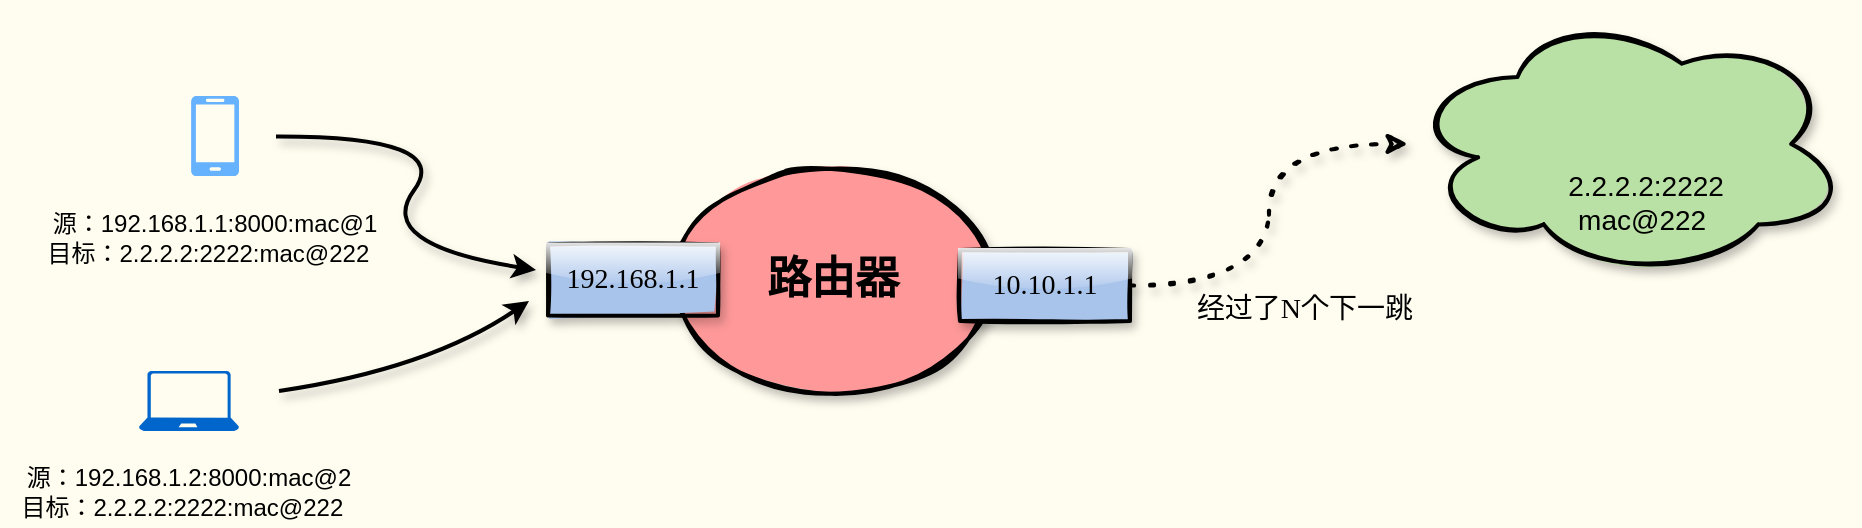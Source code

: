 <mxfile version="14.4.3" type="github">
  <diagram id="aZXABbXW0xjVB7LvO0f2" name="第 1 页">
    <mxGraphModel dx="1426" dy="800" grid="0" gridSize="10" guides="1" tooltips="1" connect="1" arrows="1" fold="1" page="1" pageScale="1" pageWidth="1169" pageHeight="827" background="#FFFDF0" math="0" shadow="0">
      <root>
        <mxCell id="0" />
        <mxCell id="1" parent="0" />
        <mxCell id="kH6JTMU_E28Y3a_ak_Uv-8" value="" style="pointerEvents=1;shadow=0;dashed=0;html=1;strokeColor=none;labelPosition=center;verticalLabelPosition=bottom;verticalAlign=top;align=center;fillColor=#66B2FF;shape=mxgraph.azure.mobile" vertex="1" parent="1">
          <mxGeometry x="193.5" y="213" width="24" height="40" as="geometry" />
        </mxCell>
        <mxCell id="kH6JTMU_E28Y3a_ak_Uv-11" value="" style="aspect=fixed;pointerEvents=1;shadow=0;dashed=0;html=1;strokeColor=none;labelPosition=center;verticalLabelPosition=bottom;verticalAlign=top;align=center;fillColor=#0066CC;shape=mxgraph.azure.laptop" vertex="1" parent="1">
          <mxGeometry x="167.5" y="350.5" width="50" height="30" as="geometry" />
        </mxCell>
        <mxCell id="kH6JTMU_E28Y3a_ak_Uv-12" style="edgeStyle=orthogonalEdgeStyle;rounded=0;orthogonalLoop=1;jettySize=auto;html=1;exitX=0.5;exitY=1;exitDx=0;exitDy=0;exitPerimeter=0;" edge="1" parent="1" source="kH6JTMU_E28Y3a_ak_Uv-11" target="kH6JTMU_E28Y3a_ak_Uv-11">
          <mxGeometry relative="1" as="geometry" />
        </mxCell>
        <mxCell id="kH6JTMU_E28Y3a_ak_Uv-19" value="" style="curved=1;endArrow=classic;html=1;shadow=1;strokeWidth=2;" edge="1" parent="1">
          <mxGeometry width="50" height="50" relative="1" as="geometry">
            <mxPoint x="236" y="233.25" as="sourcePoint" />
            <mxPoint x="366" y="300" as="targetPoint" />
            <Array as="points">
              <mxPoint x="325" y="233" />
              <mxPoint x="285" y="287.25" />
            </Array>
          </mxGeometry>
        </mxCell>
        <mxCell id="kH6JTMU_E28Y3a_ak_Uv-20" value="" style="curved=1;endArrow=classic;html=1;shadow=1;strokeWidth=2;" edge="1" parent="1">
          <mxGeometry width="50" height="50" relative="1" as="geometry">
            <mxPoint x="237.5" y="360.5" as="sourcePoint" />
            <mxPoint x="362.5" y="315.5" as="targetPoint" />
            <Array as="points">
              <mxPoint x="312.5" y="349.5" />
            </Array>
          </mxGeometry>
        </mxCell>
        <mxCell id="kH6JTMU_E28Y3a_ak_Uv-25" value="&lt;div style=&quot;font-family: &amp;#34;helvetica&amp;#34; ; font-size: 12px&quot;&gt;源：192.168.1.2:8000:mac@2&lt;/div&gt;&lt;div style=&quot;font-family: &amp;#34;helvetica&amp;#34; ; font-size: 12px&quot;&gt;目标：2.2.2.2:2222:mac@222&amp;nbsp;&amp;nbsp;&lt;/div&gt;" style="text;html=1;strokeColor=none;fillColor=none;align=center;verticalAlign=middle;whiteSpace=wrap;rounded=0;shadow=1;glass=1;sketch=1;fontFamily=Tahoma;fontSize=14;" vertex="1" parent="1">
          <mxGeometry x="102" y="401" width="181" height="20" as="geometry" />
        </mxCell>
        <mxCell id="kH6JTMU_E28Y3a_ak_Uv-29" value="&lt;div style=&quot;font-family: &amp;#34;helvetica&amp;#34; ; font-size: 14px&quot;&gt;&lt;br&gt;&lt;/div&gt;" style="ellipse;shape=cloud;whiteSpace=wrap;html=1;shadow=1;strokeWidth=2;fillColor=#B9E0A5;glass=0;sketch=1;fillWeight=-1;hachureGap=8;fillStyle=solid;" vertex="1" parent="1">
          <mxGeometry x="802" y="170" width="219" height="134" as="geometry" />
        </mxCell>
        <mxCell id="kH6JTMU_E28Y3a_ak_Uv-33" value="&lt;b&gt;&lt;font style=&quot;font-size: 22px&quot;&gt;路由器&lt;/font&gt;&lt;/b&gt;" style="ellipse;whiteSpace=wrap;html=1;shadow=1;glass=1;sketch=1;strokeWidth=2;fontFamily=Tahoma;fontSize=14;fillStyle=solid;fillColor=#FF9999;" vertex="1" parent="1">
          <mxGeometry x="436" y="251" width="157" height="108" as="geometry" />
        </mxCell>
        <mxCell id="kH6JTMU_E28Y3a_ak_Uv-35" value="192.168.1.1" style="rounded=0;whiteSpace=wrap;html=1;shadow=1;glass=1;sketch=1;strokeColor=#000000;strokeWidth=2;fontFamily=Tahoma;fontSize=14;fillStyle=solid;fillColor=#A9C4EB;" vertex="1" parent="1">
          <mxGeometry x="372" y="287.25" width="85" height="35.5" as="geometry" />
        </mxCell>
        <mxCell id="kH6JTMU_E28Y3a_ak_Uv-37" style="edgeStyle=orthogonalEdgeStyle;curved=1;sketch=1;orthogonalLoop=1;jettySize=auto;html=1;shadow=1;strokeWidth=2;fontFamily=Tahoma;fontSize=14;dashed=1;dashPattern=1 4;" edge="1" parent="1" source="kH6JTMU_E28Y3a_ak_Uv-36" target="kH6JTMU_E28Y3a_ak_Uv-29">
          <mxGeometry relative="1" as="geometry" />
        </mxCell>
        <mxCell id="kH6JTMU_E28Y3a_ak_Uv-36" value="10.10.1.1" style="rounded=0;whiteSpace=wrap;html=1;shadow=1;glass=1;sketch=1;strokeColor=#000000;strokeWidth=2;fontFamily=Tahoma;fontSize=14;fillStyle=solid;fillColor=#A9C4EB;" vertex="1" parent="1">
          <mxGeometry x="578" y="290" width="85" height="35.5" as="geometry" />
        </mxCell>
        <mxCell id="kH6JTMU_E28Y3a_ak_Uv-38" value="经过了N个下一跳&lt;br&gt;" style="text;html=1;align=center;verticalAlign=middle;resizable=0;points=[];autosize=1;fontSize=14;fontFamily=Tahoma;" vertex="1" parent="1">
          <mxGeometry x="691" y="309" width="117" height="21" as="geometry" />
        </mxCell>
        <mxCell id="kH6JTMU_E28Y3a_ak_Uv-43" value="&lt;div style=&quot;font-family: &amp;#34;helvetica&amp;#34; ; font-size: 12px&quot;&gt;&lt;div&gt;源：192.168.1.1:8000:mac@1&lt;/div&gt;&lt;div&gt;目标：2.2.2.2:2222:mac@222&amp;nbsp;&amp;nbsp;&lt;/div&gt;&lt;/div&gt;" style="text;html=1;strokeColor=none;fillColor=none;align=center;verticalAlign=middle;whiteSpace=wrap;rounded=0;shadow=1;glass=1;sketch=1;fontFamily=Tahoma;fontSize=14;" vertex="1" parent="1">
          <mxGeometry x="115" y="274" width="181" height="20" as="geometry" />
        </mxCell>
        <mxCell id="kH6JTMU_E28Y3a_ak_Uv-45" value="&lt;div style=&quot;font-family: &amp;#34;helvetica&amp;#34;&quot;&gt;2.2.2.2:2222&lt;/div&gt;&lt;div style=&quot;font-family: &amp;#34;helvetica&amp;#34;&quot;&gt;mac@222&amp;nbsp;&lt;/div&gt;" style="text;html=1;strokeColor=none;fillColor=none;align=center;verticalAlign=middle;whiteSpace=wrap;rounded=0;shadow=0;glass=0;sketch=0;fontFamily=Tahoma;fontSize=14;" vertex="1" parent="1">
          <mxGeometry x="901" y="257" width="40" height="17" as="geometry" />
        </mxCell>
        <mxCell id="kH6JTMU_E28Y3a_ak_Uv-46" value="" style="shape=image;html=1;verticalAlign=top;verticalLabelPosition=bottom;labelBackgroundColor=#ffffff;imageAspect=0;aspect=fixed;image=https://cdn4.iconfinder.com/data/icons/chinas-social-share-icons/256/cssi_taobao-128.png;rounded=0;shadow=0;glass=0;sketch=0;strokeColor=#000000;strokeWidth=2;fillColor=none;fontFamily=Tahoma;fontSize=14;" vertex="1" parent="1">
          <mxGeometry x="897" y="206" width="39" height="39" as="geometry" />
        </mxCell>
      </root>
    </mxGraphModel>
  </diagram>
</mxfile>
